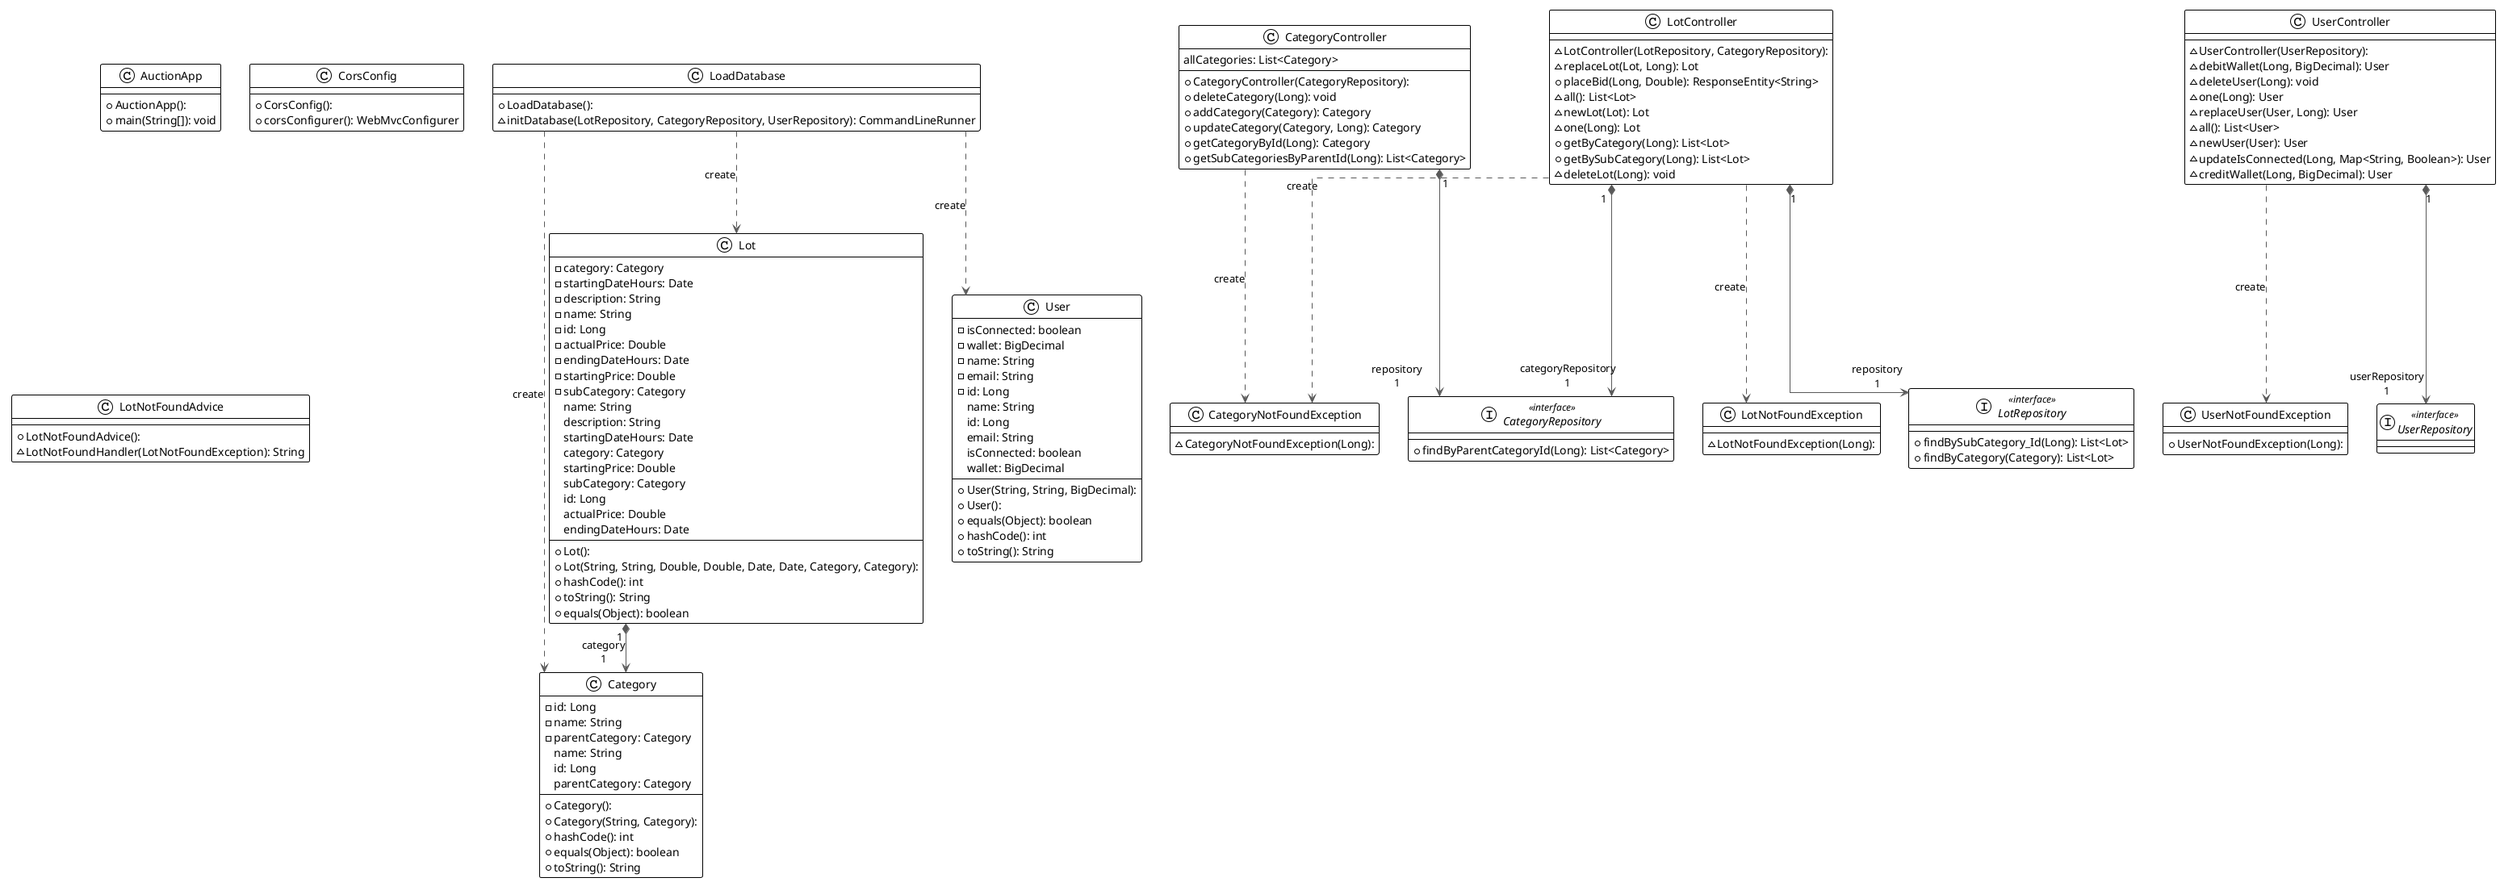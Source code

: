 @startuml
!theme plain
top to bottom direction
skinparam linetype ortho

class AuctionApp {
  + AuctionApp(): 
  + main(String[]): void
}
class Category {
  + Category(): 
  + Category(String, Category): 
  - id: Long
  - name: String
  - parentCategory: Category
  + hashCode(): int
  + equals(Object): boolean
  + toString(): String
   name: String
   id: Long
   parentCategory: Category
}
class CategoryController {
  + CategoryController(CategoryRepository): 
  + deleteCategory(Long): void
  + addCategory(Category): Category
  + updateCategory(Category, Long): Category
  + getCategoryById(Long): Category
  + getSubCategoriesByParentId(Long): List<Category>
   allCategories: List<Category>
}
class CategoryNotFoundException {
  ~ CategoryNotFoundException(Long): 
}
interface CategoryRepository << interface >> {
  + findByParentCategoryId(Long): List<Category>
}
class CorsConfig {
  + CorsConfig(): 
  + corsConfigurer(): WebMvcConfigurer
}
class LoadDatabase {
  + LoadDatabase(): 
  ~ initDatabase(LotRepository, CategoryRepository, UserRepository): CommandLineRunner
}
class Lot {
  + Lot(): 
  + Lot(String, String, Double, Double, Date, Date, Category, Category): 
  - category: Category
  - startingDateHours: Date
  - description: String
  - name: String
  - id: Long
  - actualPrice: Double
  - endingDateHours: Date
  - startingPrice: Double
  - subCategory: Category
  + hashCode(): int
  + toString(): String
  + equals(Object): boolean
   name: String
   description: String
   startingDateHours: Date
   category: Category
   startingPrice: Double
   subCategory: Category
   id: Long
   actualPrice: Double
   endingDateHours: Date
}
class LotController {
  ~ LotController(LotRepository, CategoryRepository): 
  ~ replaceLot(Lot, Long): Lot
  + placeBid(Long, Double): ResponseEntity<String>
  ~ all(): List<Lot>
  ~ newLot(Lot): Lot
  ~ one(Long): Lot
  + getByCategory(Long): List<Lot>
  + getBySubCategory(Long): List<Lot>
  ~ deleteLot(Long): void
}
class LotNotFoundAdvice {
  + LotNotFoundAdvice(): 
  ~ LotNotFoundHandler(LotNotFoundException): String
}
class LotNotFoundException {
  ~ LotNotFoundException(Long): 
}
interface LotRepository << interface >> {
  + findBySubCategory_Id(Long): List<Lot>
  + findByCategory(Category): List<Lot>
}
class User {
  + User(String, String, BigDecimal): 
  + User(): 
  - isConnected: boolean
  - wallet: BigDecimal
  - name: String
  - email: String
  - id: Long
  + equals(Object): boolean
  + hashCode(): int
  + toString(): String
   name: String
   id: Long
   email: String
   isConnected: boolean
   wallet: BigDecimal
}
class UserController {
  ~ UserController(UserRepository): 
  ~ debitWallet(Long, BigDecimal): User
  ~ deleteUser(Long): void
  ~ one(Long): User
  ~ replaceUser(User, Long): User
  ~ all(): List<User>
  ~ newUser(User): User
  ~ updateIsConnected(Long, Map<String, Boolean>): User
  ~ creditWallet(Long, BigDecimal): User
}
class UserNotFoundException {
  + UserNotFoundException(Long): 
}
interface UserRepository << interface >>

CategoryController         -[#595959,dashed]->  CategoryNotFoundException : "«create»"
CategoryController        "1" *-[#595959,plain]-> "repository\n1" CategoryRepository        
LoadDatabase               -[#595959,dashed]->  Category                  : "«create»"
LoadDatabase               -[#595959,dashed]->  Lot                       : "«create»"
LoadDatabase               -[#595959,dashed]->  User                      : "«create»"
Lot                       "1" *-[#595959,plain]-> "category\n1" Category                  
LotController              -[#595959,dashed]->  CategoryNotFoundException : "«create»"
LotController             "1" *-[#595959,plain]-> "categoryRepository\n1" CategoryRepository        
LotController              -[#595959,dashed]->  LotNotFoundException      : "«create»"
LotController             "1" *-[#595959,plain]-> "repository\n1" LotRepository             
UserController             -[#595959,dashed]->  UserNotFoundException     : "«create»"
UserController            "1" *-[#595959,plain]-> "userRepository\n1" UserRepository
@enduml